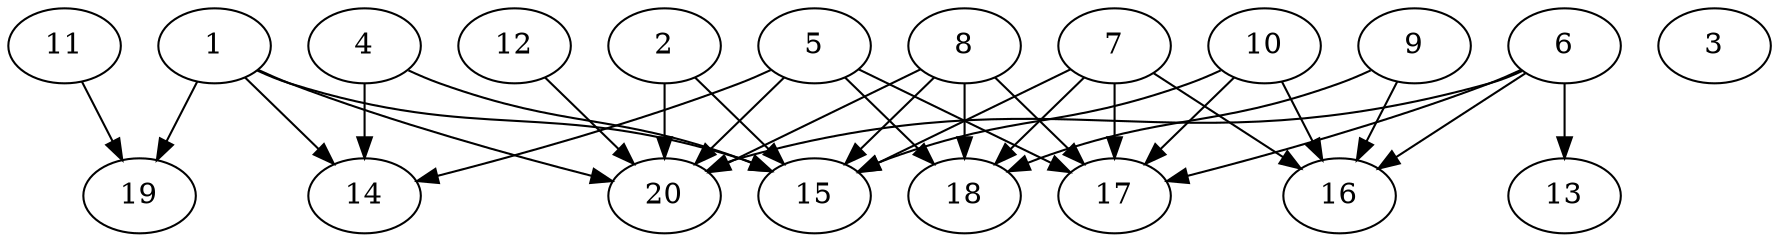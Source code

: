 // DAG automatically generated by daggen at Thu Oct  3 13:58:42 2019
// ./daggen --dot -n 20 --ccr 0.5 --fat 0.9 --regular 0.7 --density 0.6 --mindata 5242880 --maxdata 52428800 
digraph G {
  1 [size="49647616", alpha="0.13", expect_size="24823808"] 
  1 -> 14 [size ="24823808"]
  1 -> 15 [size ="24823808"]
  1 -> 19 [size ="24823808"]
  1 -> 20 [size ="24823808"]
  2 [size="64942080", alpha="0.01", expect_size="32471040"] 
  2 -> 15 [size ="32471040"]
  2 -> 20 [size ="32471040"]
  3 [size="12722176", alpha="0.09", expect_size="6361088"] 
  4 [size="19183616", alpha="0.00", expect_size="9591808"] 
  4 -> 14 [size ="9591808"]
  4 -> 15 [size ="9591808"]
  5 [size="76105728", alpha="0.04", expect_size="38052864"] 
  5 -> 14 [size ="38052864"]
  5 -> 17 [size ="38052864"]
  5 -> 18 [size ="38052864"]
  5 -> 20 [size ="38052864"]
  6 [size="19126272", alpha="0.13", expect_size="9563136"] 
  6 -> 13 [size ="9563136"]
  6 -> 16 [size ="9563136"]
  6 -> 17 [size ="9563136"]
  6 -> 20 [size ="9563136"]
  7 [size="95963136", alpha="0.18", expect_size="47981568"] 
  7 -> 15 [size ="47981568"]
  7 -> 16 [size ="47981568"]
  7 -> 17 [size ="47981568"]
  7 -> 18 [size ="47981568"]
  8 [size="56834048", alpha="0.17", expect_size="28417024"] 
  8 -> 15 [size ="28417024"]
  8 -> 17 [size ="28417024"]
  8 -> 18 [size ="28417024"]
  8 -> 20 [size ="28417024"]
  9 [size="30459904", alpha="0.07", expect_size="15229952"] 
  9 -> 16 [size ="15229952"]
  9 -> 18 [size ="15229952"]
  10 [size="27451392", alpha="0.13", expect_size="13725696"] 
  10 -> 15 [size ="13725696"]
  10 -> 16 [size ="13725696"]
  10 -> 17 [size ="13725696"]
  11 [size="11812864", alpha="0.16", expect_size="5906432"] 
  11 -> 19 [size ="5906432"]
  12 [size="73840640", alpha="0.03", expect_size="36920320"] 
  12 -> 20 [size ="36920320"]
  13 [size="78866432", alpha="0.14", expect_size="39433216"] 
  14 [size="26867712", alpha="0.06", expect_size="13433856"] 
  15 [size="28385280", alpha="0.18", expect_size="14192640"] 
  16 [size="46268416", alpha="0.18", expect_size="23134208"] 
  17 [size="12337152", alpha="0.04", expect_size="6168576"] 
  18 [size="95350784", alpha="0.19", expect_size="47675392"] 
  19 [size="79470592", alpha="0.19", expect_size="39735296"] 
  20 [size="17061888", alpha="0.05", expect_size="8530944"] 
}
